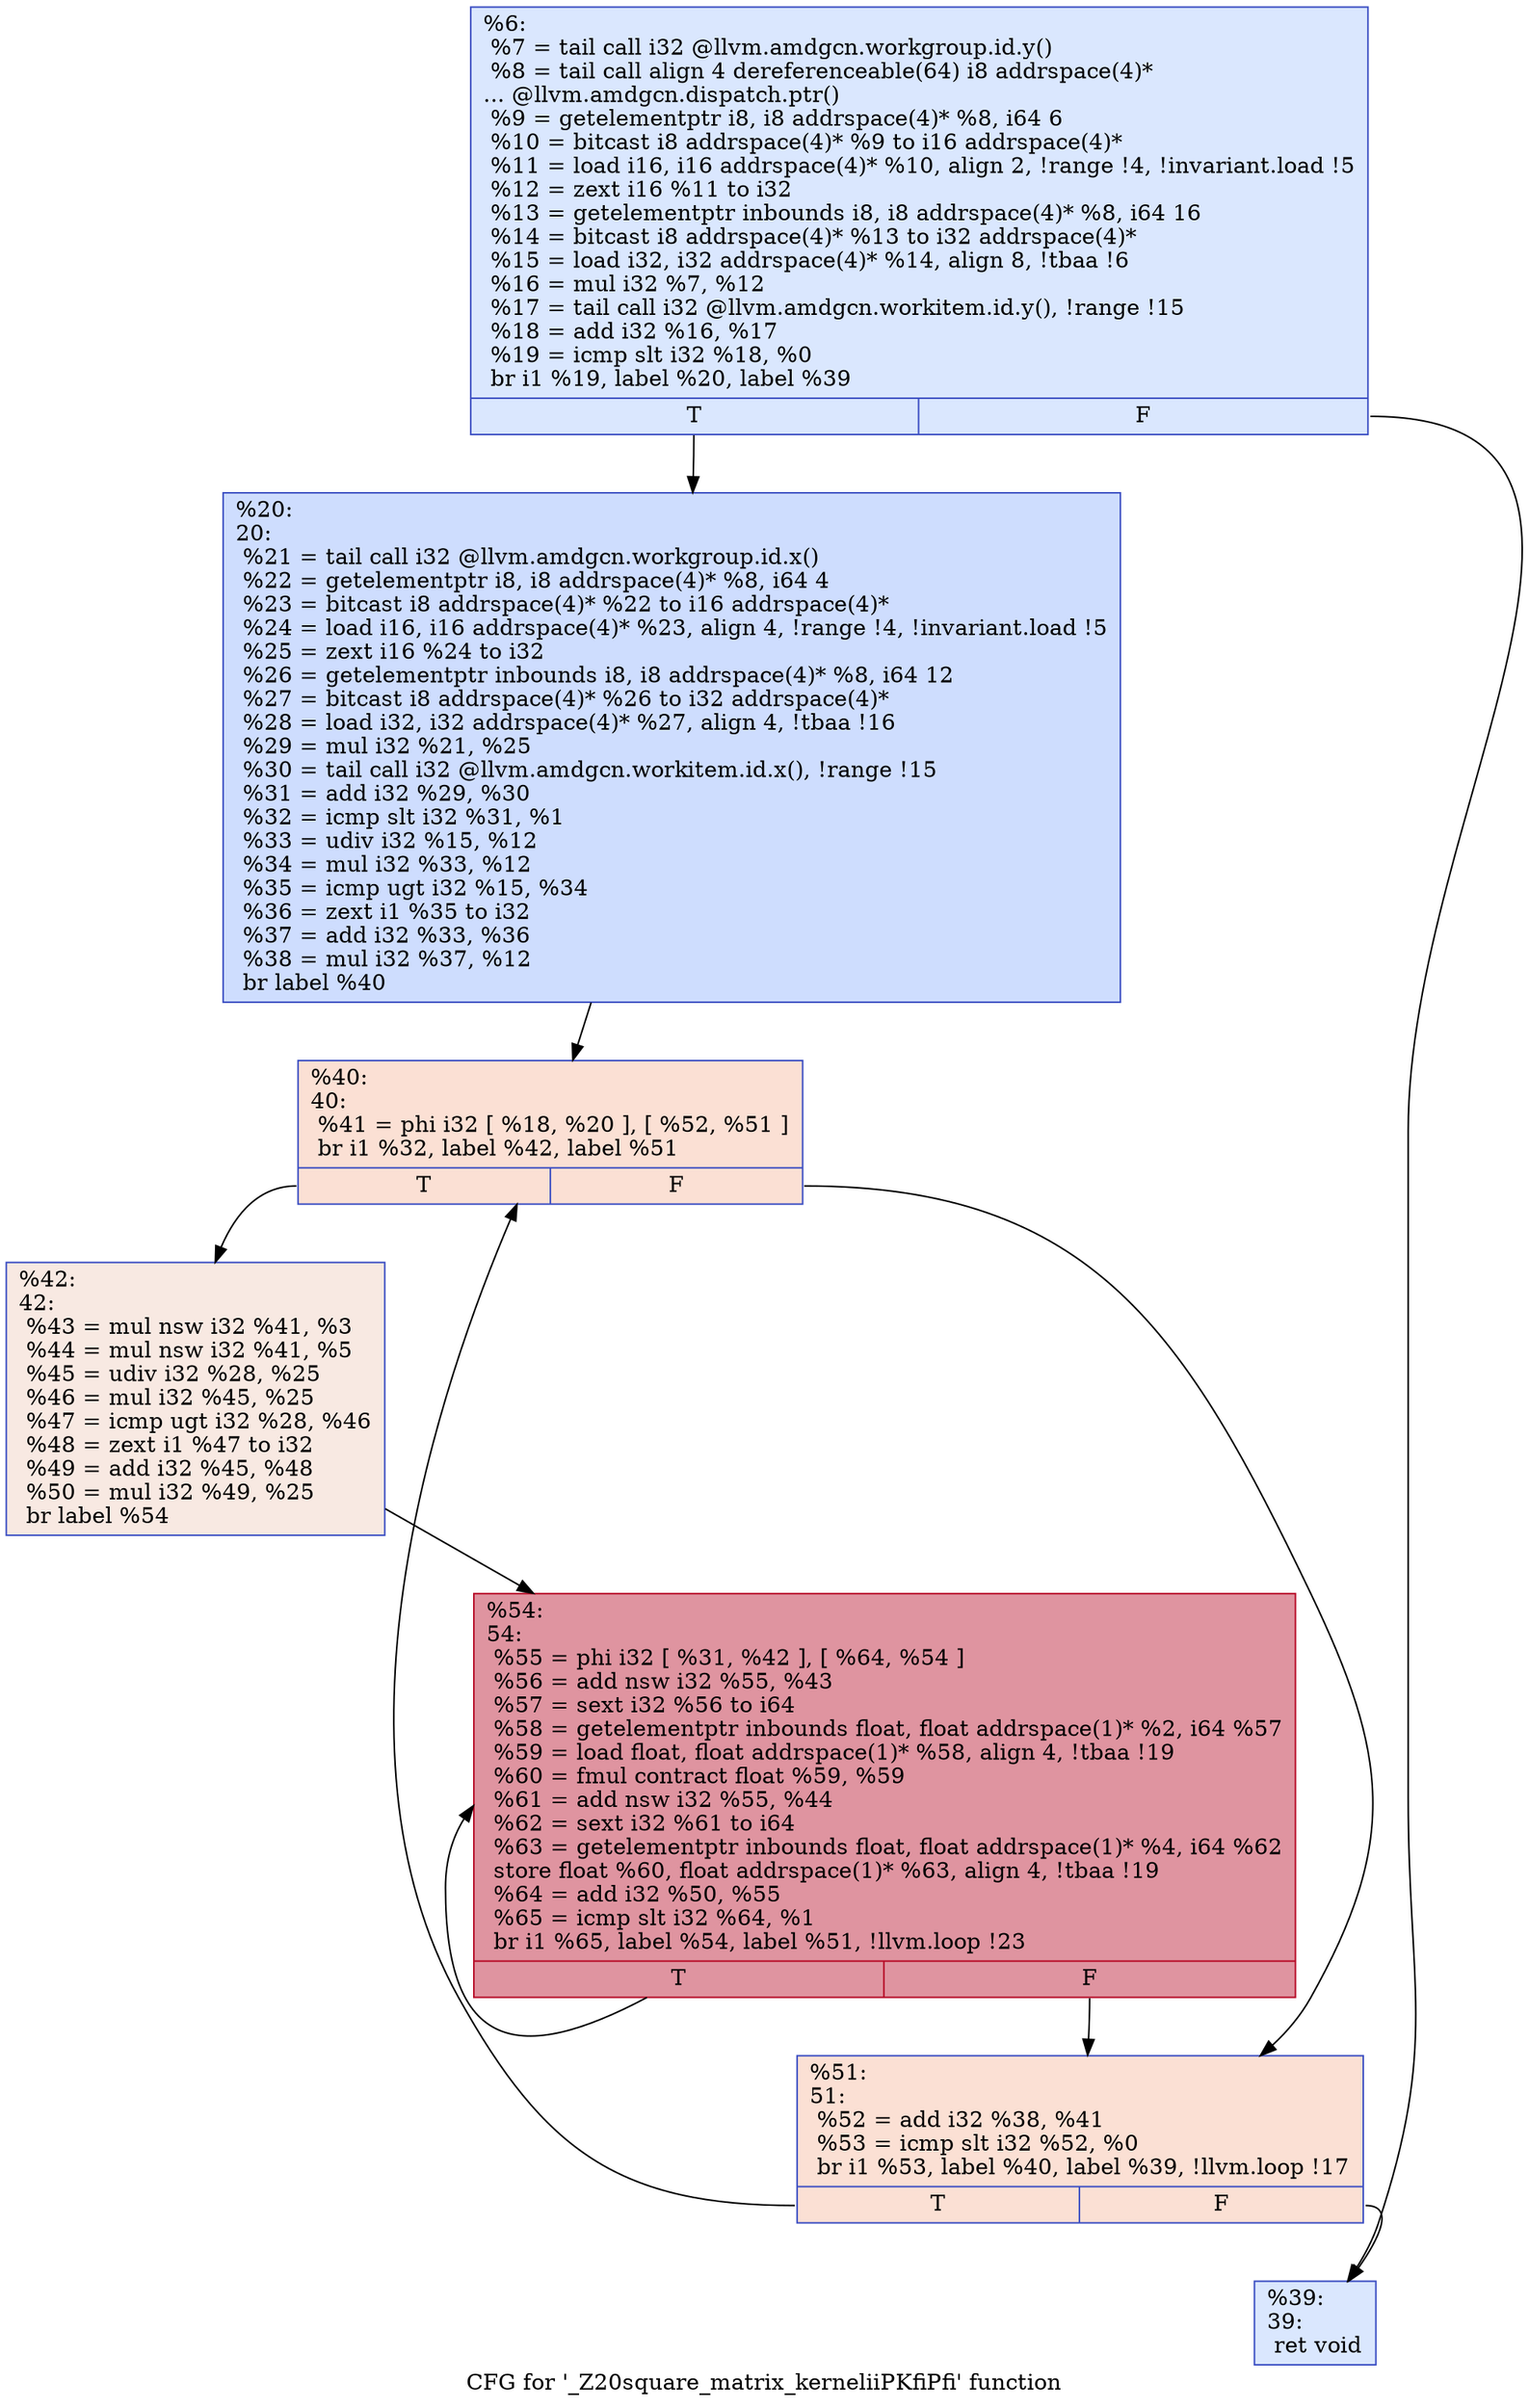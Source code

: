 digraph "CFG for '_Z20square_matrix_kerneliiPKfiPfi' function" {
	label="CFG for '_Z20square_matrix_kerneliiPKfiPfi' function";

	Node0x4e8fb60 [shape=record,color="#3d50c3ff", style=filled, fillcolor="#abc8fd70",label="{%6:\l  %7 = tail call i32 @llvm.amdgcn.workgroup.id.y()\l  %8 = tail call align 4 dereferenceable(64) i8 addrspace(4)*\l... @llvm.amdgcn.dispatch.ptr()\l  %9 = getelementptr i8, i8 addrspace(4)* %8, i64 6\l  %10 = bitcast i8 addrspace(4)* %9 to i16 addrspace(4)*\l  %11 = load i16, i16 addrspace(4)* %10, align 2, !range !4, !invariant.load !5\l  %12 = zext i16 %11 to i32\l  %13 = getelementptr inbounds i8, i8 addrspace(4)* %8, i64 16\l  %14 = bitcast i8 addrspace(4)* %13 to i32 addrspace(4)*\l  %15 = load i32, i32 addrspace(4)* %14, align 8, !tbaa !6\l  %16 = mul i32 %7, %12\l  %17 = tail call i32 @llvm.amdgcn.workitem.id.y(), !range !15\l  %18 = add i32 %16, %17\l  %19 = icmp slt i32 %18, %0\l  br i1 %19, label %20, label %39\l|{<s0>T|<s1>F}}"];
	Node0x4e8fb60:s0 -> Node0x4e91df0;
	Node0x4e8fb60:s1 -> Node0x4e91e80;
	Node0x4e91df0 [shape=record,color="#3d50c3ff", style=filled, fillcolor="#8fb1fe70",label="{%20:\l20:                                               \l  %21 = tail call i32 @llvm.amdgcn.workgroup.id.x()\l  %22 = getelementptr i8, i8 addrspace(4)* %8, i64 4\l  %23 = bitcast i8 addrspace(4)* %22 to i16 addrspace(4)*\l  %24 = load i16, i16 addrspace(4)* %23, align 4, !range !4, !invariant.load !5\l  %25 = zext i16 %24 to i32\l  %26 = getelementptr inbounds i8, i8 addrspace(4)* %8, i64 12\l  %27 = bitcast i8 addrspace(4)* %26 to i32 addrspace(4)*\l  %28 = load i32, i32 addrspace(4)* %27, align 4, !tbaa !16\l  %29 = mul i32 %21, %25\l  %30 = tail call i32 @llvm.amdgcn.workitem.id.x(), !range !15\l  %31 = add i32 %29, %30\l  %32 = icmp slt i32 %31, %1\l  %33 = udiv i32 %15, %12\l  %34 = mul i32 %33, %12\l  %35 = icmp ugt i32 %15, %34\l  %36 = zext i1 %35 to i32\l  %37 = add i32 %33, %36\l  %38 = mul i32 %37, %12\l  br label %40\l}"];
	Node0x4e91df0 -> Node0x4e940f0;
	Node0x4e91e80 [shape=record,color="#3d50c3ff", style=filled, fillcolor="#abc8fd70",label="{%39:\l39:                                               \l  ret void\l}"];
	Node0x4e940f0 [shape=record,color="#3d50c3ff", style=filled, fillcolor="#f7b99e70",label="{%40:\l40:                                               \l  %41 = phi i32 [ %18, %20 ], [ %52, %51 ]\l  br i1 %32, label %42, label %51\l|{<s0>T|<s1>F}}"];
	Node0x4e940f0:s0 -> Node0x4e94370;
	Node0x4e940f0:s1 -> Node0x4e94270;
	Node0x4e94370 [shape=record,color="#3d50c3ff", style=filled, fillcolor="#efcebd70",label="{%42:\l42:                                               \l  %43 = mul nsw i32 %41, %3\l  %44 = mul nsw i32 %41, %5\l  %45 = udiv i32 %28, %25\l  %46 = mul i32 %45, %25\l  %47 = icmp ugt i32 %28, %46\l  %48 = zext i1 %47 to i32\l  %49 = add i32 %45, %48\l  %50 = mul i32 %49, %25\l  br label %54\l}"];
	Node0x4e94370 -> Node0x4e94910;
	Node0x4e94270 [shape=record,color="#3d50c3ff", style=filled, fillcolor="#f7b99e70",label="{%51:\l51:                                               \l  %52 = add i32 %38, %41\l  %53 = icmp slt i32 %52, %0\l  br i1 %53, label %40, label %39, !llvm.loop !17\l|{<s0>T|<s1>F}}"];
	Node0x4e94270:s0 -> Node0x4e940f0;
	Node0x4e94270:s1 -> Node0x4e91e80;
	Node0x4e94910 [shape=record,color="#b70d28ff", style=filled, fillcolor="#b70d2870",label="{%54:\l54:                                               \l  %55 = phi i32 [ %31, %42 ], [ %64, %54 ]\l  %56 = add nsw i32 %55, %43\l  %57 = sext i32 %56 to i64\l  %58 = getelementptr inbounds float, float addrspace(1)* %2, i64 %57\l  %59 = load float, float addrspace(1)* %58, align 4, !tbaa !19\l  %60 = fmul contract float %59, %59\l  %61 = add nsw i32 %55, %44\l  %62 = sext i32 %61 to i64\l  %63 = getelementptr inbounds float, float addrspace(1)* %4, i64 %62\l  store float %60, float addrspace(1)* %63, align 4, !tbaa !19\l  %64 = add i32 %50, %55\l  %65 = icmp slt i32 %64, %1\l  br i1 %65, label %54, label %51, !llvm.loop !23\l|{<s0>T|<s1>F}}"];
	Node0x4e94910:s0 -> Node0x4e94910;
	Node0x4e94910:s1 -> Node0x4e94270;
}
